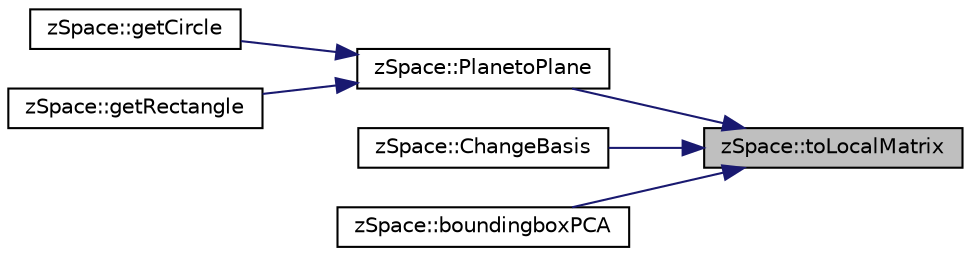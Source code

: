 digraph "zSpace::toLocalMatrix"
{
 // LATEX_PDF_SIZE
  edge [fontname="Helvetica",fontsize="10",labelfontname="Helvetica",labelfontsize="10"];
  node [fontname="Helvetica",fontsize="10",shape=record];
  rankdir="RL";
  Node184 [label="zSpace::toLocalMatrix",height=0.2,width=0.4,color="black", fillcolor="grey75", style="filled", fontcolor="black",tooltip="This method computes the tranformation to the local space of the input 4x4 matrix."];
  Node184 -> Node185 [dir="back",color="midnightblue",fontsize="10",style="solid",fontname="Helvetica"];
  Node185 [label="zSpace::PlanetoPlane",height=0.2,width=0.4,color="black", fillcolor="white", style="filled",URL="$group__z_vector_matrix_utilities.html#ga5ca0bb8666f0cb1b43fc6de191f3cfaa",tooltip="This method computes the tranformation from one 4X4 matrix to another."];
  Node185 -> Node186 [dir="back",color="midnightblue",fontsize="10",style="solid",fontname="Helvetica"];
  Node186 [label="zSpace::getCircle",height=0.2,width=0.4,color="black", fillcolor="white", style="filled",URL="$group__z_vector_matrix_utilities.html#gaa2679589e962e55ae73556466f35601c",tooltip="This method computes the points on a circle centered around world origin for input radius,..."];
  Node185 -> Node187 [dir="back",color="midnightblue",fontsize="10",style="solid",fontname="Helvetica"];
  Node187 [label="zSpace::getRectangle",height=0.2,width=0.4,color="black", fillcolor="white", style="filled",URL="$group__z_vector_matrix_utilities.html#gad1d9b883b79272fa400c3e07d6dd5f9b",tooltip="This method computes the points on a rectangle for input dimensions centers around the world origin."];
  Node184 -> Node188 [dir="back",color="midnightblue",fontsize="10",style="solid",fontname="Helvetica"];
  Node188 [label="zSpace::ChangeBasis",height=0.2,width=0.4,color="black", fillcolor="white", style="filled",URL="$group__z_vector_matrix_utilities.html#ga60aec2272693d052ec4cf78de73b4572",tooltip="This method computes the tranformation to change the baseis from one 4X4 matrix to another."];
  Node184 -> Node189 [dir="back",color="midnightblue",fontsize="10",style="solid",fontname="Helvetica"];
  Node189 [label="zSpace::boundingboxPCA",height=0.2,width=0.4,color="black", fillcolor="white", style="filled",URL="$group__z_vector_matrix_utilities.html#gae2aefe021083b57bd53dd24d34704dbf",tooltip="This method computes the bounding box for the given points using PCA."];
}
